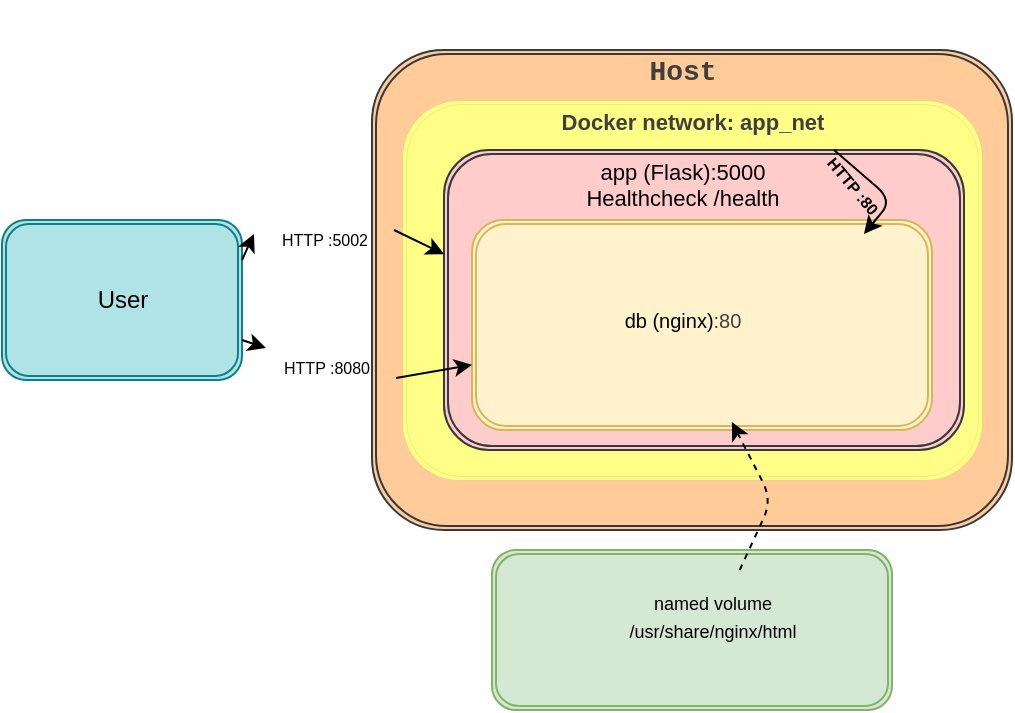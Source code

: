 <mxfile>
    <diagram id="fGcPDHv5pipkgs8YL2U2" name="Page-1">
        <mxGraphModel dx="662" dy="563" grid="1" gridSize="10" guides="1" tooltips="1" connect="1" arrows="1" fold="1" page="1" pageScale="1" pageWidth="850" pageHeight="1100" math="0" shadow="0">
            <root>
                <mxCell id="0"/>
                <mxCell id="1" parent="0"/>
                <mxCell id="3" value="&lt;h4&gt;&lt;br&gt;&lt;/h4&gt;" style="shape=ext;double=1;rounded=1;whiteSpace=wrap;html=1;verticalAlign=top;fontStyle=1;horizontal=1;fillColor=#ffcc99;strokeColor=#36393d;" vertex="1" parent="1">
                    <mxGeometry x="405" y="255" width="320" height="240" as="geometry"/>
                </mxCell>
                <mxCell id="2" value="&lt;div&gt;&lt;br&gt;&lt;/div&gt;&lt;div&gt;&lt;br&gt;&lt;/div&gt;" style="shape=ext;double=1;rounded=1;whiteSpace=wrap;html=1;fillColor=#ffff88;strokeColor=#36393d;verticalAlign=top;strokeWidth=0;" vertex="1" parent="1">
                    <mxGeometry x="420" y="280" width="290" height="190" as="geometry"/>
                </mxCell>
                <mxCell id="12" value="&lt;h4 style=&quot;color: rgb(63, 63, 63); scrollbar-color: rgb(226, 226, 226) rgb(251, 251, 251); text-wrap-mode: wrap;&quot;&gt;&lt;font style=&quot;color: rgb(63, 63, 63); scrollbar-color: rgb(226, 226, 226) rgb(251, 251, 251);&quot; face=&quot;Courier New&quot;&gt;Host&lt;/font&gt;&lt;/h4&gt;" style="text;html=1;align=center;verticalAlign=middle;resizable=0;points=[];autosize=1;strokeColor=none;fillColor=none;fontSize=14;" vertex="1" parent="1">
                    <mxGeometry x="530" y="230" width="60" height="70" as="geometry"/>
                </mxCell>
                <mxCell id="13" value="&lt;b style=&quot;color: rgb(63, 63, 63); scrollbar-color: rgb(226, 226, 226) rgb(251, 251, 251);&quot;&gt;Docker network: app_net&lt;br style=&quot;color: rgb(63, 63, 63); scrollbar-color: rgb(226, 226, 226) rgb(251, 251, 251);&quot;&gt;&lt;/b&gt;&lt;h2 data-start=&quot;220&quot; data-end=&quot;258&quot; style=&quot;color: rgb(63, 63, 63); scrollbar-color: rgb(226, 226, 226) rgb(251, 251, 251);&quot;&gt;&lt;/h2&gt;&lt;div style=&quot;color: rgb(63, 63, 63); scrollbar-color: rgb(226, 226, 226) rgb(251, 251, 251);&quot;&gt;&lt;br style=&quot;color: rgb(63, 63, 63); scrollbar-color: rgb(226, 226, 226) rgb(251, 251, 251); text-wrap-mode: wrap;&quot;&gt;&lt;/div&gt;" style="text;html=1;align=center;verticalAlign=middle;resizable=0;points=[];autosize=1;strokeColor=none;fillColor=none;fontSize=11;" vertex="1" parent="1">
                    <mxGeometry x="490" y="280" width="150" height="50" as="geometry"/>
                </mxCell>
                <mxCell id="11" value="" style="shape=ext;double=1;rounded=1;whiteSpace=wrap;html=1;textShadow=0;fillColor=#ffcccc;strokeColor=#36393d;" vertex="1" parent="1">
                    <mxGeometry x="441" y="305" width="260" height="150" as="geometry"/>
                </mxCell>
                <mxCell id="14" value="&lt;div&gt;&lt;font color=&quot;#000000&quot;&gt;app (Flask)&lt;/font&gt;&lt;span style=&quot;background-color: transparent;&quot;&gt;:5000&lt;/span&gt;&lt;/div&gt;&lt;div&gt;&lt;font color=&quot;#000000&quot;&gt;Healthcheck /health&lt;/font&gt;&lt;/div&gt;&lt;div&gt;&lt;br&gt;&lt;/div&gt;" style="text;html=1;align=center;verticalAlign=middle;resizable=0;points=[];autosize=1;strokeColor=none;fillColor=none;fontSize=11;" vertex="1" parent="1">
                    <mxGeometry x="500" y="304" width="120" height="50" as="geometry"/>
                </mxCell>
                <mxCell id="15" value="" style="shape=ext;double=1;rounded=1;whiteSpace=wrap;html=1;fillColor=#fff2cc;strokeColor=#d6b656;" vertex="1" parent="1">
                    <mxGeometry x="455" y="340" width="230" height="105" as="geometry"/>
                </mxCell>
                <mxCell id="16" value="&lt;div&gt;&lt;font color=&quot;#000000&quot;&gt;db (nginx)&lt;/font&gt;&lt;span style=&quot;color: rgb(63, 63, 63); background-color: transparent;&quot;&gt;:80&lt;/span&gt;&lt;/div&gt;&lt;div&gt;&lt;br&gt;&lt;/div&gt;" style="text;html=1;align=center;verticalAlign=middle;resizable=0;points=[];autosize=1;strokeColor=none;fillColor=none;fontSize=10;" vertex="1" parent="1">
                    <mxGeometry x="520" y="376" width="80" height="40" as="geometry"/>
                </mxCell>
                <mxCell id="17" value="" style="shape=ext;double=1;rounded=1;whiteSpace=wrap;html=1;fillColor=#d5e8d4;strokeColor=#82b366;" vertex="1" parent="1">
                    <mxGeometry x="465" y="505" width="200" height="80" as="geometry"/>
                </mxCell>
                <mxCell id="18" value="&lt;div&gt;&lt;font style=&quot;font-size: 9px;&quot; color=&quot;#000000&quot;&gt;named volume&lt;/font&gt;&lt;/div&gt;&lt;div&gt;&lt;font style=&quot;font-size: 9px;&quot; color=&quot;#000000&quot;&gt;/usr/share/nginx/html&lt;/font&gt;&lt;/div&gt;&lt;div&gt;&lt;br&gt;&lt;/div&gt;" style="text;html=1;align=center;verticalAlign=middle;resizable=0;points=[];autosize=1;strokeColor=none;fillColor=none;" vertex="1" parent="1">
                    <mxGeometry x="520" y="515" width="110" height="60" as="geometry"/>
                </mxCell>
                <mxCell id="35" style="edgeStyle=none;html=1;exitX=1;exitY=0.75;exitDx=0;exitDy=0;" edge="1" parent="1" source="28" target="15">
                    <mxGeometry relative="1" as="geometry"/>
                </mxCell>
                <mxCell id="20" value="" style="shape=ext;double=1;rounded=1;whiteSpace=wrap;html=1;fillColor=#b0e3e6;strokeColor=#0e8088;" vertex="1" parent="1">
                    <mxGeometry x="220" y="340" width="120" height="80" as="geometry"/>
                </mxCell>
                <mxCell id="21" value="User" style="text;html=1;align=center;verticalAlign=middle;resizable=0;points=[];autosize=1;strokeColor=none;fillColor=none;" vertex="1" parent="1">
                    <mxGeometry x="255" y="365" width="50" height="30" as="geometry"/>
                </mxCell>
                <mxCell id="36" style="edgeStyle=none;html=1;exitX=1;exitY=0.25;exitDx=0;exitDy=0;entryX=0;entryY=0.347;entryDx=0;entryDy=0;entryPerimeter=0;" edge="1" parent="1" source="37" target="11">
                    <mxGeometry relative="1" as="geometry"/>
                </mxCell>
                <mxCell id="38" value="" style="edgeStyle=none;html=1;exitX=1;exitY=0.25;exitDx=0;exitDy=0;entryX=0;entryY=0.347;entryDx=0;entryDy=0;entryPerimeter=0;" edge="1" parent="1" source="20" target="37">
                    <mxGeometry relative="1" as="geometry">
                        <mxPoint x="340" y="360" as="sourcePoint"/>
                        <mxPoint x="441" y="357" as="targetPoint"/>
                    </mxGeometry>
                </mxCell>
                <mxCell id="37" value="HTTP :5002" style="text;html=1;align=center;verticalAlign=middle;resizable=0;points=[];autosize=1;strokeColor=none;fillColor=none;fontSize=8;" vertex="1" parent="1">
                    <mxGeometry x="346" y="340" width="70" height="20" as="geometry"/>
                </mxCell>
                <mxCell id="40" value="" style="edgeStyle=none;html=1;exitX=1;exitY=0.75;exitDx=0;exitDy=0;" edge="1" parent="1" source="20" target="28">
                    <mxGeometry relative="1" as="geometry">
                        <mxPoint x="340" y="400" as="sourcePoint"/>
                        <mxPoint x="455" y="396" as="targetPoint"/>
                    </mxGeometry>
                </mxCell>
                <mxCell id="28" value="HTTP :8080" style="text;html=1;align=center;verticalAlign=middle;resizable=0;points=[];autosize=1;strokeColor=none;fillColor=none;fontSize=8;" vertex="1" parent="1">
                    <mxGeometry x="347" y="404" width="70" height="20" as="geometry"/>
                </mxCell>
                <mxCell id="42" style="edgeStyle=none;html=1;exitX=0.75;exitY=0;exitDx=0;exitDy=0;entryX=0.852;entryY=0.067;entryDx=0;entryDy=0;entryPerimeter=0;" edge="1" parent="1" source="11" target="15">
                    <mxGeometry relative="1" as="geometry">
                        <Array as="points">
                            <mxPoint x="665" y="330"/>
                        </Array>
                    </mxGeometry>
                </mxCell>
                <mxCell id="43" style="edgeStyle=none;html=1;entryX=0.565;entryY=0.962;entryDx=0;entryDy=0;entryPerimeter=0;dashed=1;" edge="1" parent="1" source="18" target="15">
                    <mxGeometry relative="1" as="geometry">
                        <Array as="points">
                            <mxPoint x="605" y="480"/>
                        </Array>
                    </mxGeometry>
                </mxCell>
                <mxCell id="44" value="&lt;font style=&quot;font-size: 8px;&quot;&gt;&lt;b&gt;HTTP :80&lt;/b&gt;&lt;/font&gt;" style="text;html=1;align=center;verticalAlign=middle;resizable=0;points=[];autosize=1;strokeColor=none;fillColor=none;rotation=50;" vertex="1" parent="1">
                    <mxGeometry x="616" y="307" width="60" height="30" as="geometry"/>
                </mxCell>
            </root>
        </mxGraphModel>
    </diagram>
</mxfile>